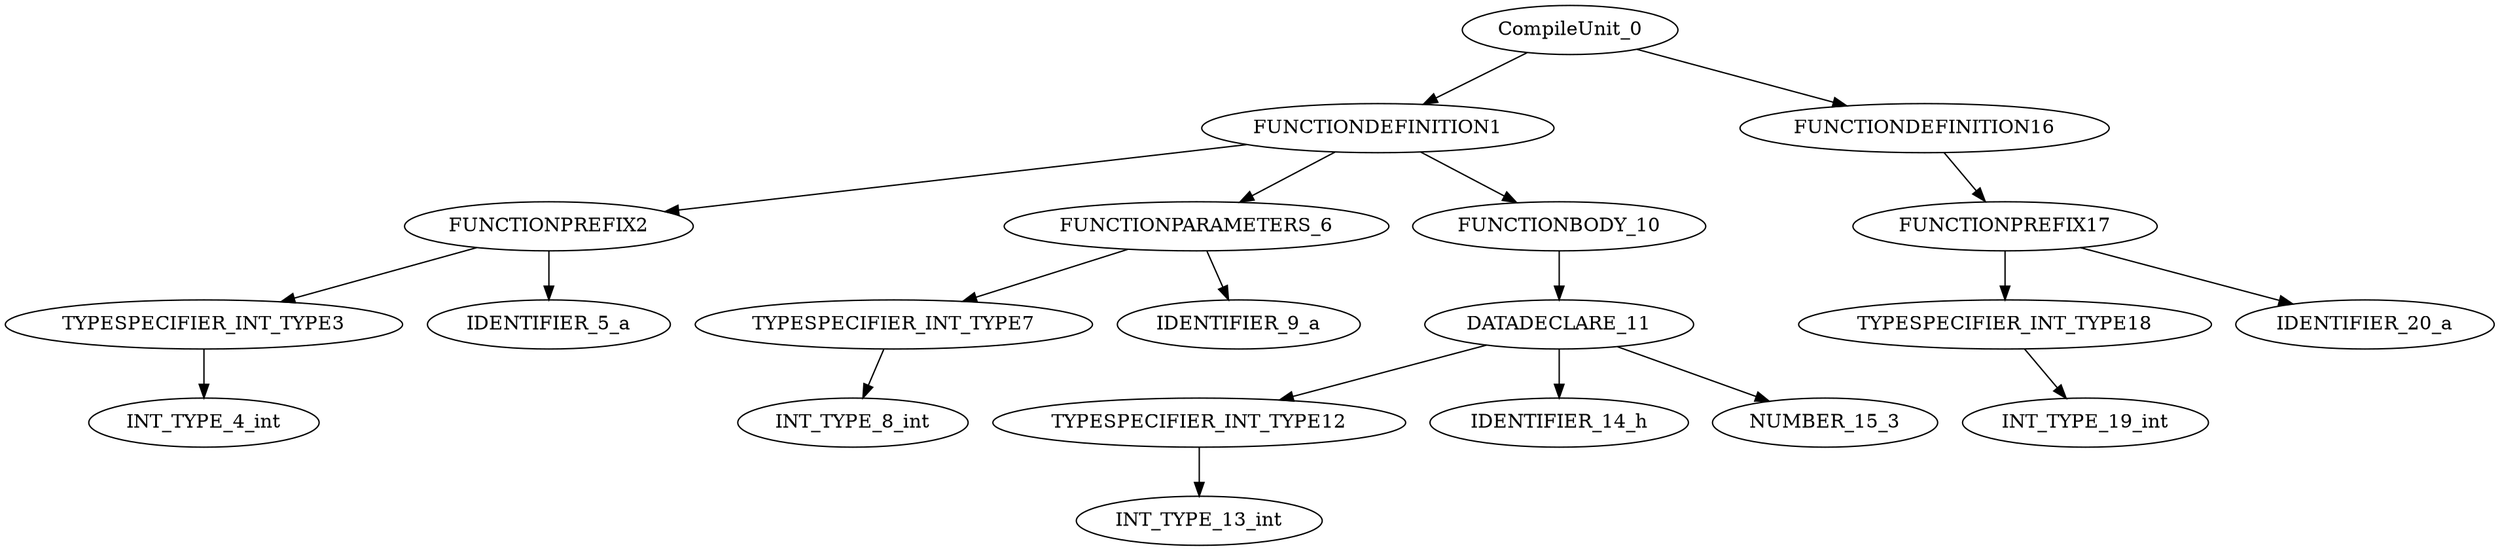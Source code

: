 digraph G{
"CompileUnit_0"->"FUNCTIONDEFINITION1";
"FUNCTIONDEFINITION1"->"FUNCTIONPREFIX2";
"FUNCTIONPREFIX2"->"TYPESPECIFIER_INT_TYPE3";
"TYPESPECIFIER_INT_TYPE3"->"INT_TYPE_4_int";
"FUNCTIONPREFIX2"->"IDENTIFIER_5_a";
"FUNCTIONDEFINITION1"->"FUNCTIONPARAMETERS_6";
"FUNCTIONPARAMETERS_6"->"TYPESPECIFIER_INT_TYPE7";
"TYPESPECIFIER_INT_TYPE7"->"INT_TYPE_8_int";
"FUNCTIONPARAMETERS_6"->"IDENTIFIER_9_a";
"FUNCTIONDEFINITION1"->"FUNCTIONBODY_10";
"FUNCTIONBODY_10"->"DATADECLARE_11";
"DATADECLARE_11"->"TYPESPECIFIER_INT_TYPE12";
"TYPESPECIFIER_INT_TYPE12"->"INT_TYPE_13_int";
"DATADECLARE_11"->"IDENTIFIER_14_h";
"DATADECLARE_11"->"NUMBER_15_3";
"CompileUnit_0"->"FUNCTIONDEFINITION16";
"FUNCTIONDEFINITION16"->"FUNCTIONPREFIX17";
"FUNCTIONPREFIX17"->"TYPESPECIFIER_INT_TYPE18";
"TYPESPECIFIER_INT_TYPE18"->"INT_TYPE_19_int";
"FUNCTIONPREFIX17"->"IDENTIFIER_20_a";
}
